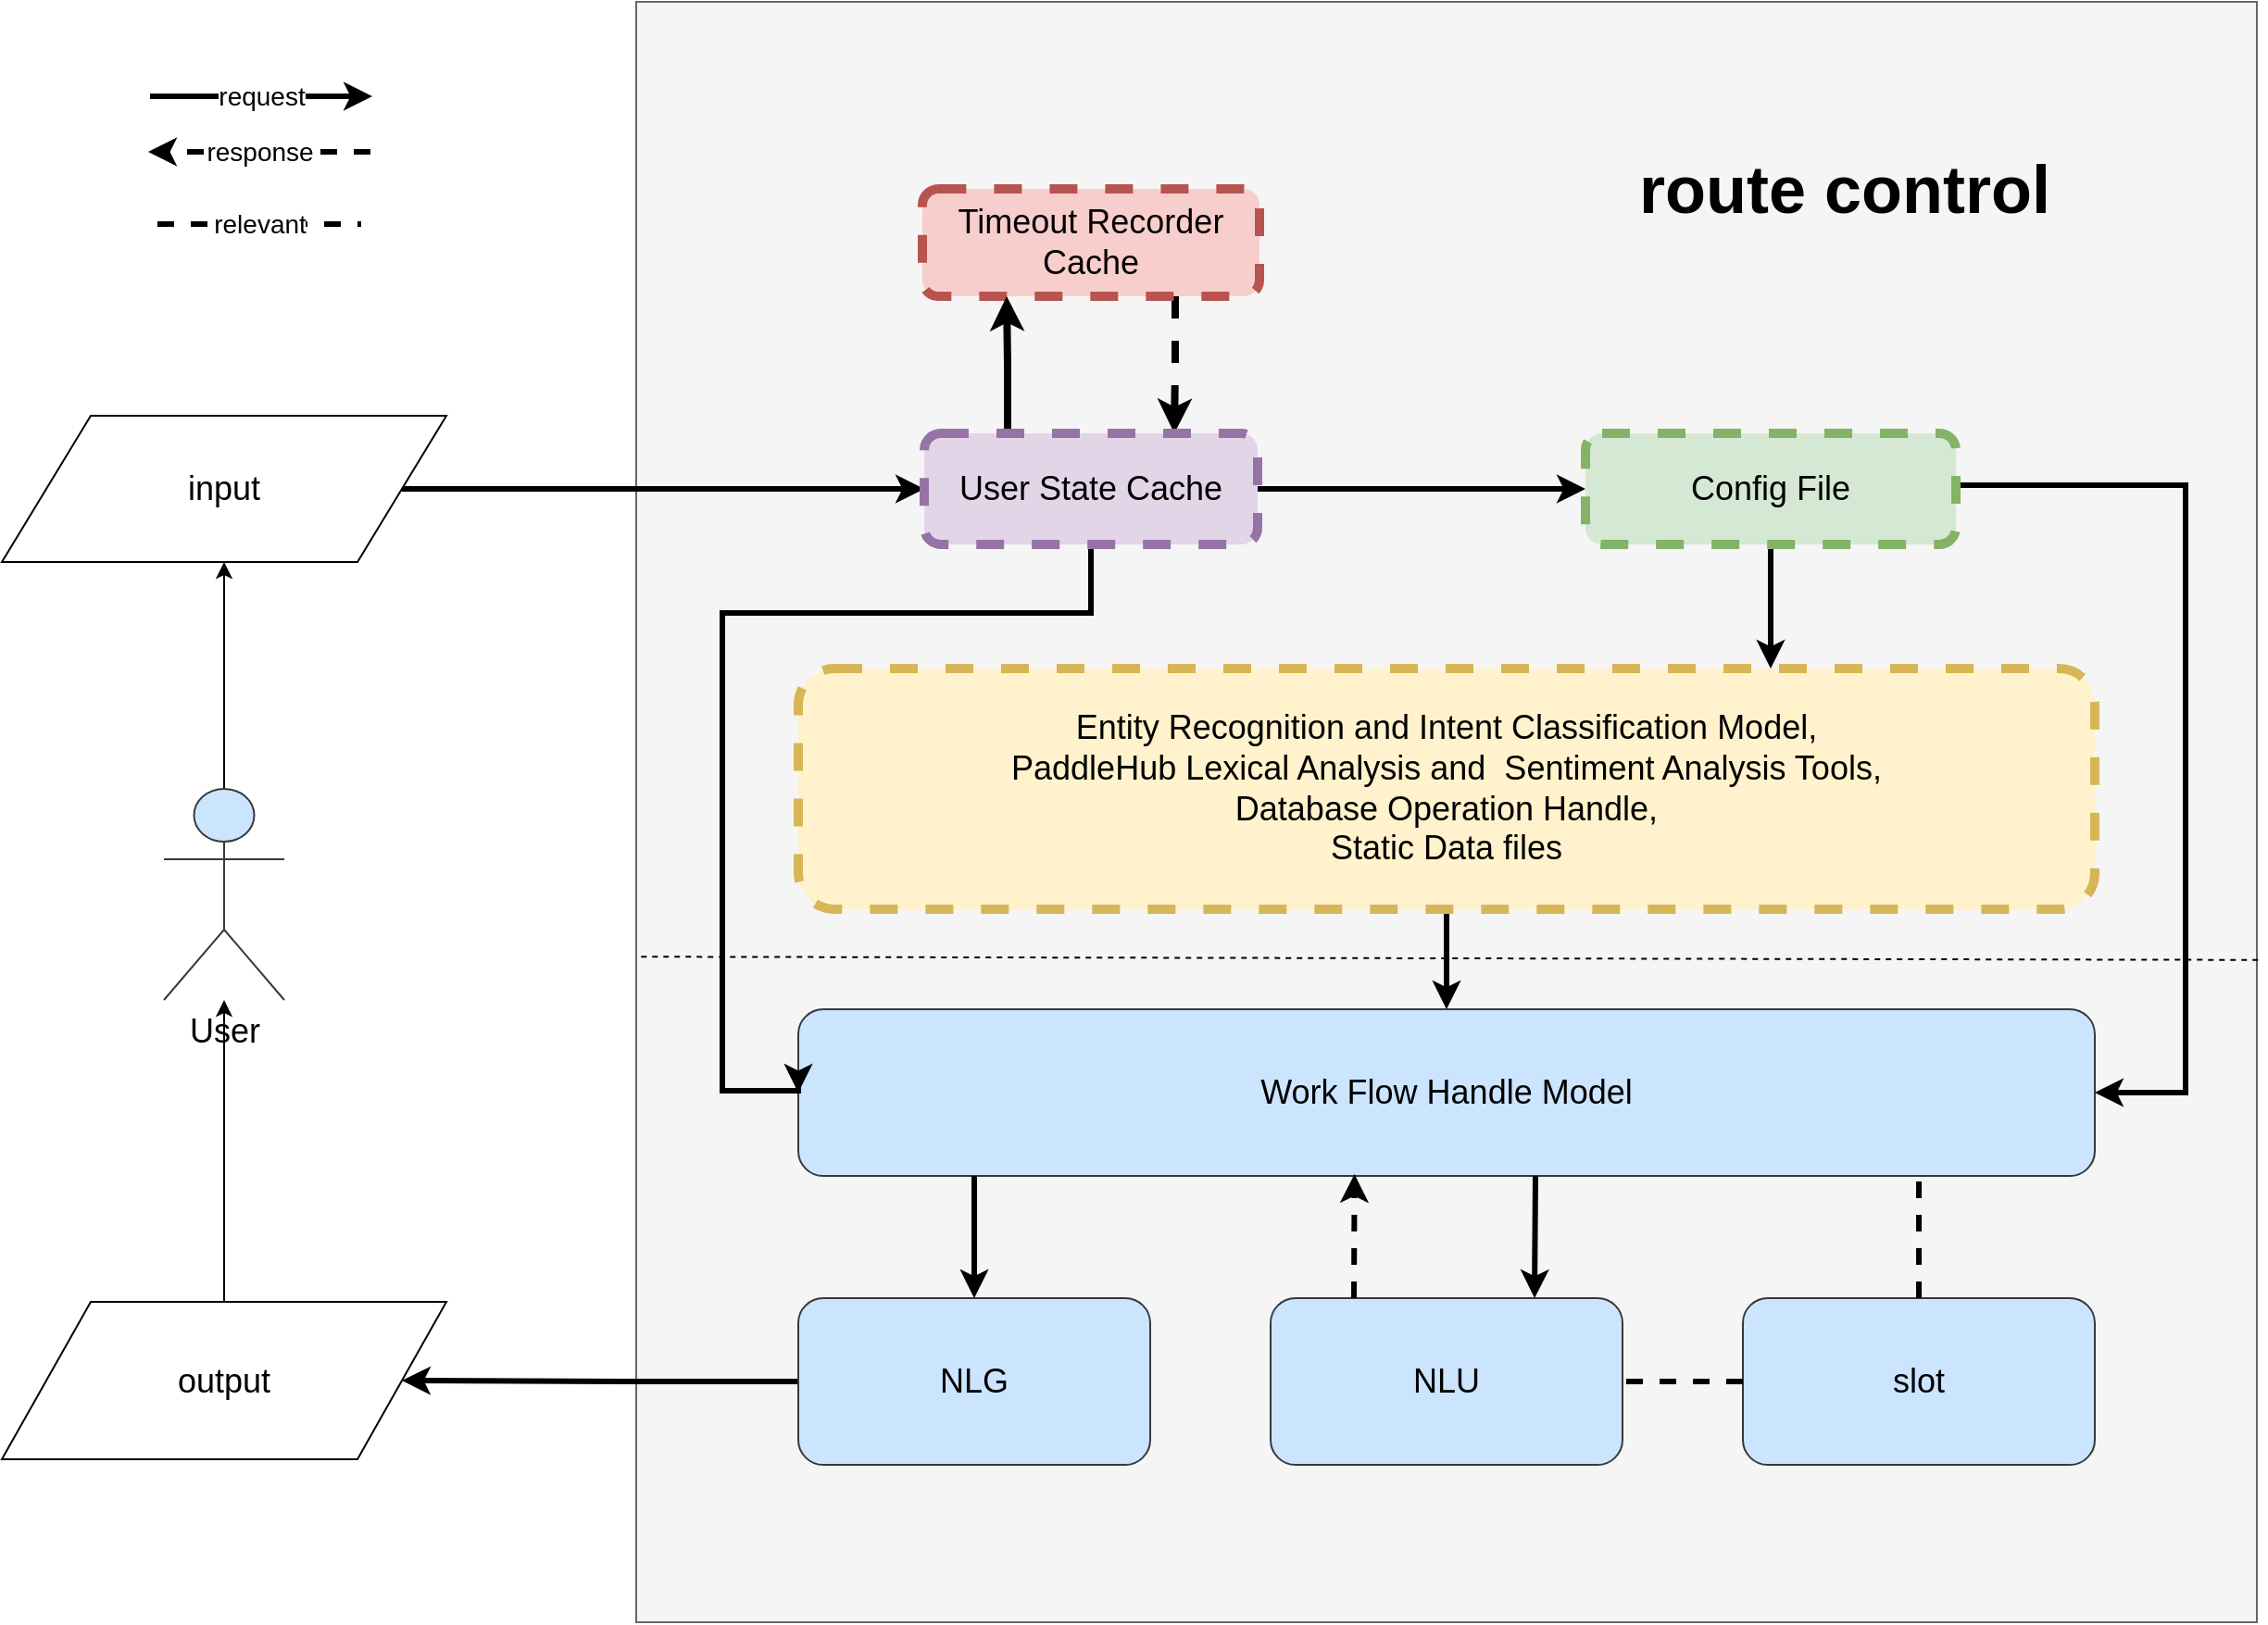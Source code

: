 <mxfile version="12.2.3" type="github" pages="1">
  <diagram id="k8DtaSIvsyxrqFg2_6P-" name="Page-1">
    <mxGraphModel dx="3089" dy="1980" grid="1" gridSize="10" guides="1" tooltips="1" connect="1" arrows="1" fold="1" page="1" pageScale="1" pageWidth="1169" pageHeight="827" math="0" shadow="0">
      <root>
        <mxCell id="0"/>
        <mxCell id="1" parent="0"/>
        <mxCell id="VisKUv_pg3tHPn-9GkEQ-13" value="" style="whiteSpace=wrap;html=1;aspect=fixed;fillColor=#f5f5f5;strokeColor=#666666;fontColor=#333333;" vertex="1" parent="1">
          <mxGeometry x="112.5" y="-130" width="875" height="875" as="geometry"/>
        </mxCell>
        <mxCell id="VisKUv_pg3tHPn-9GkEQ-7" style="edgeStyle=orthogonalEdgeStyle;rounded=0;orthogonalLoop=1;jettySize=auto;html=1;exitX=0.5;exitY=0;exitDx=0;exitDy=0;exitPerimeter=0;entryX=0.5;entryY=1;entryDx=0;entryDy=0;" edge="1" parent="1" source="VisKUv_pg3tHPn-9GkEQ-1" target="VisKUv_pg3tHPn-9GkEQ-5">
          <mxGeometry relative="1" as="geometry"/>
        </mxCell>
        <mxCell id="VisKUv_pg3tHPn-9GkEQ-1" value="&lt;font style=&quot;font-size: 18px&quot;&gt;User&lt;/font&gt;" style="shape=umlActor;verticalLabelPosition=bottom;labelBackgroundColor=#ffffff;verticalAlign=top;html=1;outlineConnect=0;fillColor=#cce5ff;strokeColor=#36393d;" vertex="1" parent="1">
          <mxGeometry x="-142.5" y="295" width="65" height="114" as="geometry"/>
        </mxCell>
        <mxCell id="VisKUv_pg3tHPn-9GkEQ-12" style="edgeStyle=orthogonalEdgeStyle;rounded=0;orthogonalLoop=1;jettySize=auto;html=1;exitX=1;exitY=0.5;exitDx=0;exitDy=0;entryX=0;entryY=0.5;entryDx=0;entryDy=0;strokeWidth=3;" edge="1" parent="1" source="VisKUv_pg3tHPn-9GkEQ-5" target="VisKUv_pg3tHPn-9GkEQ-53">
          <mxGeometry relative="1" as="geometry">
            <mxPoint x="181" y="91.667" as="targetPoint"/>
          </mxGeometry>
        </mxCell>
        <mxCell id="VisKUv_pg3tHPn-9GkEQ-5" value="&lt;font style=&quot;font-size: 18px&quot;&gt;input&lt;/font&gt;" style="shape=parallelogram;perimeter=parallelogramPerimeter;whiteSpace=wrap;html=1;" vertex="1" parent="1">
          <mxGeometry x="-230" y="93.5" width="240" height="79" as="geometry"/>
        </mxCell>
        <mxCell id="VisKUv_pg3tHPn-9GkEQ-11" style="edgeStyle=orthogonalEdgeStyle;rounded=0;orthogonalLoop=1;jettySize=auto;html=1;exitX=0.5;exitY=0;exitDx=0;exitDy=0;" edge="1" parent="1" source="VisKUv_pg3tHPn-9GkEQ-6" target="VisKUv_pg3tHPn-9GkEQ-1">
          <mxGeometry relative="1" as="geometry">
            <mxPoint x="-170" y="460" as="targetPoint"/>
          </mxGeometry>
        </mxCell>
        <mxCell id="VisKUv_pg3tHPn-9GkEQ-6" value="&lt;font style=&quot;font-size: 18px&quot;&gt;output&lt;/font&gt;" style="shape=parallelogram;perimeter=parallelogramPerimeter;whiteSpace=wrap;html=1;" vertex="1" parent="1">
          <mxGeometry x="-230" y="572" width="240" height="85" as="geometry"/>
        </mxCell>
        <mxCell id="VisKUv_pg3tHPn-9GkEQ-14" value="&lt;font style=&quot;font-size: 36px&quot;&gt;&lt;b&gt;route control&lt;/b&gt;&lt;/font&gt;" style="text;html=1;strokeColor=none;fillColor=none;align=center;verticalAlign=middle;whiteSpace=wrap;rounded=0;" vertex="1" parent="1">
          <mxGeometry x="630" y="-63.5" width="270" height="69" as="geometry"/>
        </mxCell>
        <mxCell id="VisKUv_pg3tHPn-9GkEQ-26" style="edgeStyle=orthogonalEdgeStyle;rounded=0;orthogonalLoop=1;jettySize=auto;html=1;exitX=0.5;exitY=1;exitDx=0;exitDy=0;entryX=0.5;entryY=0;entryDx=0;entryDy=0;strokeWidth=3;" edge="1" parent="1" source="VisKUv_pg3tHPn-9GkEQ-17" target="VisKUv_pg3tHPn-9GkEQ-18">
          <mxGeometry relative="1" as="geometry"/>
        </mxCell>
        <mxCell id="VisKUv_pg3tHPn-9GkEQ-17" value="&lt;font style=&quot;font-size: 18px&quot;&gt;Entity Recognition and Intent Classification Model,&lt;br&gt;PaddleHub&amp;nbsp;Lexical Analysis and&amp;nbsp; Sentiment Analysis Tools,&lt;br&gt;Database Operation Handle,&lt;br&gt;Static Data files&lt;br&gt;&lt;/font&gt;" style="rounded=1;whiteSpace=wrap;html=1;dashed=1;fillColor=#fff2cc;strokeColor=#d6b656;strokeWidth=5;" vertex="1" parent="1">
          <mxGeometry x="200" y="230" width="700" height="130" as="geometry"/>
        </mxCell>
        <mxCell id="VisKUv_pg3tHPn-9GkEQ-18" value="&lt;font style=&quot;font-size: 18px&quot;&gt;Work Flow Handle Model&lt;/font&gt;" style="rounded=1;whiteSpace=wrap;html=1;fillColor=#cce5ff;strokeColor=#36393d;" vertex="1" parent="1">
          <mxGeometry x="200" y="414" width="700" height="90" as="geometry"/>
        </mxCell>
        <mxCell id="VisKUv_pg3tHPn-9GkEQ-22" style="edgeStyle=orthogonalEdgeStyle;rounded=0;orthogonalLoop=1;jettySize=auto;html=1;strokeWidth=3;entryX=0;entryY=0.5;entryDx=0;entryDy=0;exitX=1;exitY=0.5;exitDx=0;exitDy=0;" edge="1" parent="1" source="VisKUv_pg3tHPn-9GkEQ-53" target="VisKUv_pg3tHPn-9GkEQ-20">
          <mxGeometry relative="1" as="geometry">
            <mxPoint x="363" y="92" as="sourcePoint"/>
            <mxPoint x="460" y="91.667" as="targetPoint"/>
          </mxGeometry>
        </mxCell>
        <mxCell id="VisKUv_pg3tHPn-9GkEQ-27" style="edgeStyle=orthogonalEdgeStyle;rounded=0;orthogonalLoop=1;jettySize=auto;html=1;exitX=1;exitY=0.5;exitDx=0;exitDy=0;entryX=1;entryY=0.5;entryDx=0;entryDy=0;strokeWidth=3;" edge="1" parent="1" source="VisKUv_pg3tHPn-9GkEQ-20" target="VisKUv_pg3tHPn-9GkEQ-18">
          <mxGeometry relative="1" as="geometry">
            <Array as="points">
              <mxPoint x="949" y="131"/>
              <mxPoint x="949" y="459"/>
            </Array>
          </mxGeometry>
        </mxCell>
        <mxCell id="VisKUv_pg3tHPn-9GkEQ-45" style="edgeStyle=orthogonalEdgeStyle;rounded=0;orthogonalLoop=1;jettySize=auto;html=1;exitX=0.5;exitY=1;exitDx=0;exitDy=0;entryX=0.75;entryY=0;entryDx=0;entryDy=0;strokeWidth=3;" edge="1" parent="1" source="VisKUv_pg3tHPn-9GkEQ-20" target="VisKUv_pg3tHPn-9GkEQ-17">
          <mxGeometry relative="1" as="geometry"/>
        </mxCell>
        <mxCell id="VisKUv_pg3tHPn-9GkEQ-20" value="&lt;span style=&quot;font-size: 18px&quot;&gt;Config File&lt;/span&gt;" style="rounded=1;whiteSpace=wrap;html=1;strokeWidth=5;dashed=1;fillColor=#d5e8d4;strokeColor=#82b366;" vertex="1" parent="1">
          <mxGeometry x="625" y="103" width="200" height="60" as="geometry"/>
        </mxCell>
        <mxCell id="VisKUv_pg3tHPn-9GkEQ-28" style="edgeStyle=orthogonalEdgeStyle;rounded=0;orthogonalLoop=1;jettySize=auto;html=1;exitX=0.5;exitY=1;exitDx=0;exitDy=0;strokeWidth=3;entryX=0;entryY=0.5;entryDx=0;entryDy=0;" edge="1" parent="1" source="VisKUv_pg3tHPn-9GkEQ-53" target="VisKUv_pg3tHPn-9GkEQ-18">
          <mxGeometry relative="1" as="geometry">
            <mxPoint x="549.333" y="121.667" as="sourcePoint"/>
            <Array as="points">
              <mxPoint x="358" y="200"/>
              <mxPoint x="159" y="200"/>
              <mxPoint x="159" y="458"/>
              <mxPoint x="200" y="458"/>
            </Array>
          </mxGeometry>
        </mxCell>
        <mxCell id="VisKUv_pg3tHPn-9GkEQ-30" value="&lt;font style=&quot;font-size: 18px&quot;&gt;NLU&lt;/font&gt;" style="rounded=1;whiteSpace=wrap;html=1;fillColor=#cce5ff;strokeColor=#36393d;" vertex="1" parent="1">
          <mxGeometry x="455" y="570" width="190" height="90" as="geometry"/>
        </mxCell>
        <mxCell id="VisKUv_pg3tHPn-9GkEQ-44" style="edgeStyle=orthogonalEdgeStyle;rounded=0;orthogonalLoop=1;jettySize=auto;html=1;exitX=0;exitY=0.5;exitDx=0;exitDy=0;entryX=1;entryY=0.5;entryDx=0;entryDy=0;strokeWidth=3;" edge="1" parent="1" source="VisKUv_pg3tHPn-9GkEQ-31" target="VisKUv_pg3tHPn-9GkEQ-6">
          <mxGeometry relative="1" as="geometry"/>
        </mxCell>
        <mxCell id="VisKUv_pg3tHPn-9GkEQ-31" value="&lt;font style=&quot;font-size: 18px&quot;&gt;NLG&lt;/font&gt;" style="rounded=1;whiteSpace=wrap;html=1;fillColor=#cce5ff;strokeColor=#36393d;" vertex="1" parent="1">
          <mxGeometry x="200" y="570" width="190" height="90" as="geometry"/>
        </mxCell>
        <mxCell id="VisKUv_pg3tHPn-9GkEQ-32" value="&lt;font style=&quot;font-size: 18px&quot;&gt;slot&lt;/font&gt;" style="rounded=1;whiteSpace=wrap;html=1;fillColor=#cce5ff;strokeColor=#36393d;" vertex="1" parent="1">
          <mxGeometry x="710" y="570" width="190" height="90" as="geometry"/>
        </mxCell>
        <mxCell id="VisKUv_pg3tHPn-9GkEQ-35" value="" style="endArrow=none;dashed=1;html=1;strokeWidth=3;exitX=0.5;exitY=0;exitDx=0;exitDy=0;" edge="1" parent="1" source="VisKUv_pg3tHPn-9GkEQ-32">
          <mxGeometry width="50" height="50" relative="1" as="geometry">
            <mxPoint x="780" y="570" as="sourcePoint"/>
            <mxPoint x="805" y="504" as="targetPoint"/>
          </mxGeometry>
        </mxCell>
        <mxCell id="VisKUv_pg3tHPn-9GkEQ-36" value="" style="endArrow=none;dashed=1;html=1;strokeWidth=3;exitX=0;exitY=0.5;exitDx=0;exitDy=0;entryX=1;entryY=0.5;entryDx=0;entryDy=0;" edge="1" parent="1" source="VisKUv_pg3tHPn-9GkEQ-32" target="VisKUv_pg3tHPn-9GkEQ-30">
          <mxGeometry width="50" height="50" relative="1" as="geometry">
            <mxPoint x="815" y="580" as="sourcePoint"/>
            <mxPoint x="815" y="514" as="targetPoint"/>
          </mxGeometry>
        </mxCell>
        <mxCell id="VisKUv_pg3tHPn-9GkEQ-40" value="" style="endArrow=classic;html=1;strokeWidth=3;entryX=0.75;entryY=0;entryDx=0;entryDy=0;" edge="1" parent="1" target="VisKUv_pg3tHPn-9GkEQ-30">
          <mxGeometry width="50" height="50" relative="1" as="geometry">
            <mxPoint x="598" y="504" as="sourcePoint"/>
            <mxPoint x="598" y="571" as="targetPoint"/>
          </mxGeometry>
        </mxCell>
        <mxCell id="VisKUv_pg3tHPn-9GkEQ-42" value="" style="endArrow=classic;html=1;strokeWidth=3;entryX=0.429;entryY=1;entryDx=0;entryDy=0;entryPerimeter=0;dashed=1;" edge="1" parent="1">
          <mxGeometry width="50" height="50" relative="1" as="geometry">
            <mxPoint x="500" y="570" as="sourcePoint"/>
            <mxPoint x="500.3" y="503" as="targetPoint"/>
          </mxGeometry>
        </mxCell>
        <mxCell id="VisKUv_pg3tHPn-9GkEQ-43" value="" style="endArrow=classic;html=1;strokeWidth=3;entryX=0.5;entryY=0;entryDx=0;entryDy=0;" edge="1" parent="1" target="VisKUv_pg3tHPn-9GkEQ-31">
          <mxGeometry width="50" height="50" relative="1" as="geometry">
            <mxPoint x="295" y="504" as="sourcePoint"/>
            <mxPoint x="295" y="569" as="targetPoint"/>
          </mxGeometry>
        </mxCell>
        <mxCell id="VisKUv_pg3tHPn-9GkEQ-48" value="&lt;font style=&quot;font-size: 14px&quot;&gt;request&lt;/font&gt;" style="endArrow=classic;html=1;strokeWidth=3;" edge="1" parent="1">
          <mxGeometry width="50" height="50" relative="1" as="geometry">
            <mxPoint x="-150" y="-79" as="sourcePoint"/>
            <mxPoint x="-30" y="-79" as="targetPoint"/>
          </mxGeometry>
        </mxCell>
        <mxCell id="VisKUv_pg3tHPn-9GkEQ-49" value="&lt;font style=&quot;font-size: 14px&quot;&gt;response&lt;/font&gt;" style="endArrow=classic;html=1;dashed=1;strokeWidth=3;" edge="1" parent="1">
          <mxGeometry width="50" height="50" relative="1" as="geometry">
            <mxPoint x="-31" y="-49.0" as="sourcePoint"/>
            <mxPoint x="-151" y="-49.0" as="targetPoint"/>
          </mxGeometry>
        </mxCell>
        <mxCell id="VisKUv_pg3tHPn-9GkEQ-50" value="&lt;font style=&quot;font-size: 14px&quot;&gt;relevant&lt;/font&gt;" style="endArrow=none;dashed=1;html=1;strokeWidth=3;" edge="1" parent="1">
          <mxGeometry width="50" height="50" relative="1" as="geometry">
            <mxPoint x="-146" y="-10" as="sourcePoint"/>
            <mxPoint x="-36" y="-10" as="targetPoint"/>
          </mxGeometry>
        </mxCell>
        <mxCell id="VisKUv_pg3tHPn-9GkEQ-51" value="" style="endArrow=none;dashed=1;html=1;strokeWidth=1;entryX=1;entryY=0.557;entryDx=0;entryDy=0;entryPerimeter=0;exitX=-0.001;exitY=0.555;exitDx=0;exitDy=0;exitPerimeter=0;" edge="1" parent="1">
          <mxGeometry width="50" height="50" relative="1" as="geometry">
            <mxPoint x="115.125" y="385.625" as="sourcePoint"/>
            <mxPoint x="991.0" y="387.375" as="targetPoint"/>
          </mxGeometry>
        </mxCell>
        <mxCell id="VisKUv_pg3tHPn-9GkEQ-55" style="edgeStyle=orthogonalEdgeStyle;rounded=0;orthogonalLoop=1;jettySize=auto;html=1;exitX=0.75;exitY=1;exitDx=0;exitDy=0;entryX=0.75;entryY=0;entryDx=0;entryDy=0;dashed=1;strokeWidth=4;" edge="1" parent="1" source="VisKUv_pg3tHPn-9GkEQ-52" target="VisKUv_pg3tHPn-9GkEQ-53">
          <mxGeometry relative="1" as="geometry"/>
        </mxCell>
        <mxCell id="VisKUv_pg3tHPn-9GkEQ-52" value="&lt;span style=&quot;font-size: 18px&quot;&gt;Timeout Recorder Cache&lt;/span&gt;" style="rounded=1;whiteSpace=wrap;html=1;strokeWidth=5;dashed=1;fillColor=#f8cecc;strokeColor=#b85450;" vertex="1" parent="1">
          <mxGeometry x="267" y="-29" width="182" height="58" as="geometry"/>
        </mxCell>
        <mxCell id="VisKUv_pg3tHPn-9GkEQ-54" style="edgeStyle=orthogonalEdgeStyle;rounded=0;orthogonalLoop=1;jettySize=auto;html=1;exitX=0.25;exitY=0;exitDx=0;exitDy=0;entryX=0.25;entryY=1;entryDx=0;entryDy=0;strokeWidth=4;" edge="1" parent="1" source="VisKUv_pg3tHPn-9GkEQ-53" target="VisKUv_pg3tHPn-9GkEQ-52">
          <mxGeometry relative="1" as="geometry"/>
        </mxCell>
        <mxCell id="VisKUv_pg3tHPn-9GkEQ-53" value="&lt;span style=&quot;font-size: 18px&quot;&gt;User State Cache&lt;/span&gt;" style="rounded=1;whiteSpace=wrap;html=1;strokeWidth=5;dashed=1;fillColor=#e1d5e7;strokeColor=#9673a6;" vertex="1" parent="1">
          <mxGeometry x="268" y="103" width="180" height="60" as="geometry"/>
        </mxCell>
      </root>
    </mxGraphModel>
  </diagram>
</mxfile>

